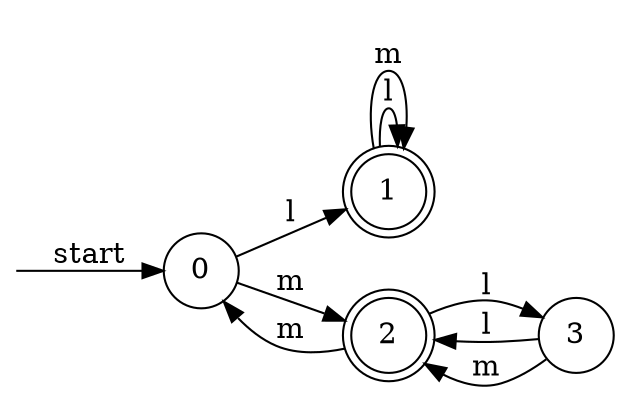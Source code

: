 digraph dfa {
    rankdir = LR;
    node [shape = circle];
    __start [style = invis, shape = point];
    __start -> "0" [ label = "start" ];
    node [shape = doublecircle]; "1" "2"
    node [shape = circle];
    "0" -> "1" [ label = "l" ];
    "0" -> "2" [ label = "m" ];
    "1" -> "1" [ label = "l" ];
    "1" -> "1" [ label = "m" ];
    "2" -> "3" [ label = "l" ];
    "2" -> "0" [ label = "m" ];
    "3" -> "2" [ label = "l" ];
    "3" -> "2" [ label = "m" ];
}
